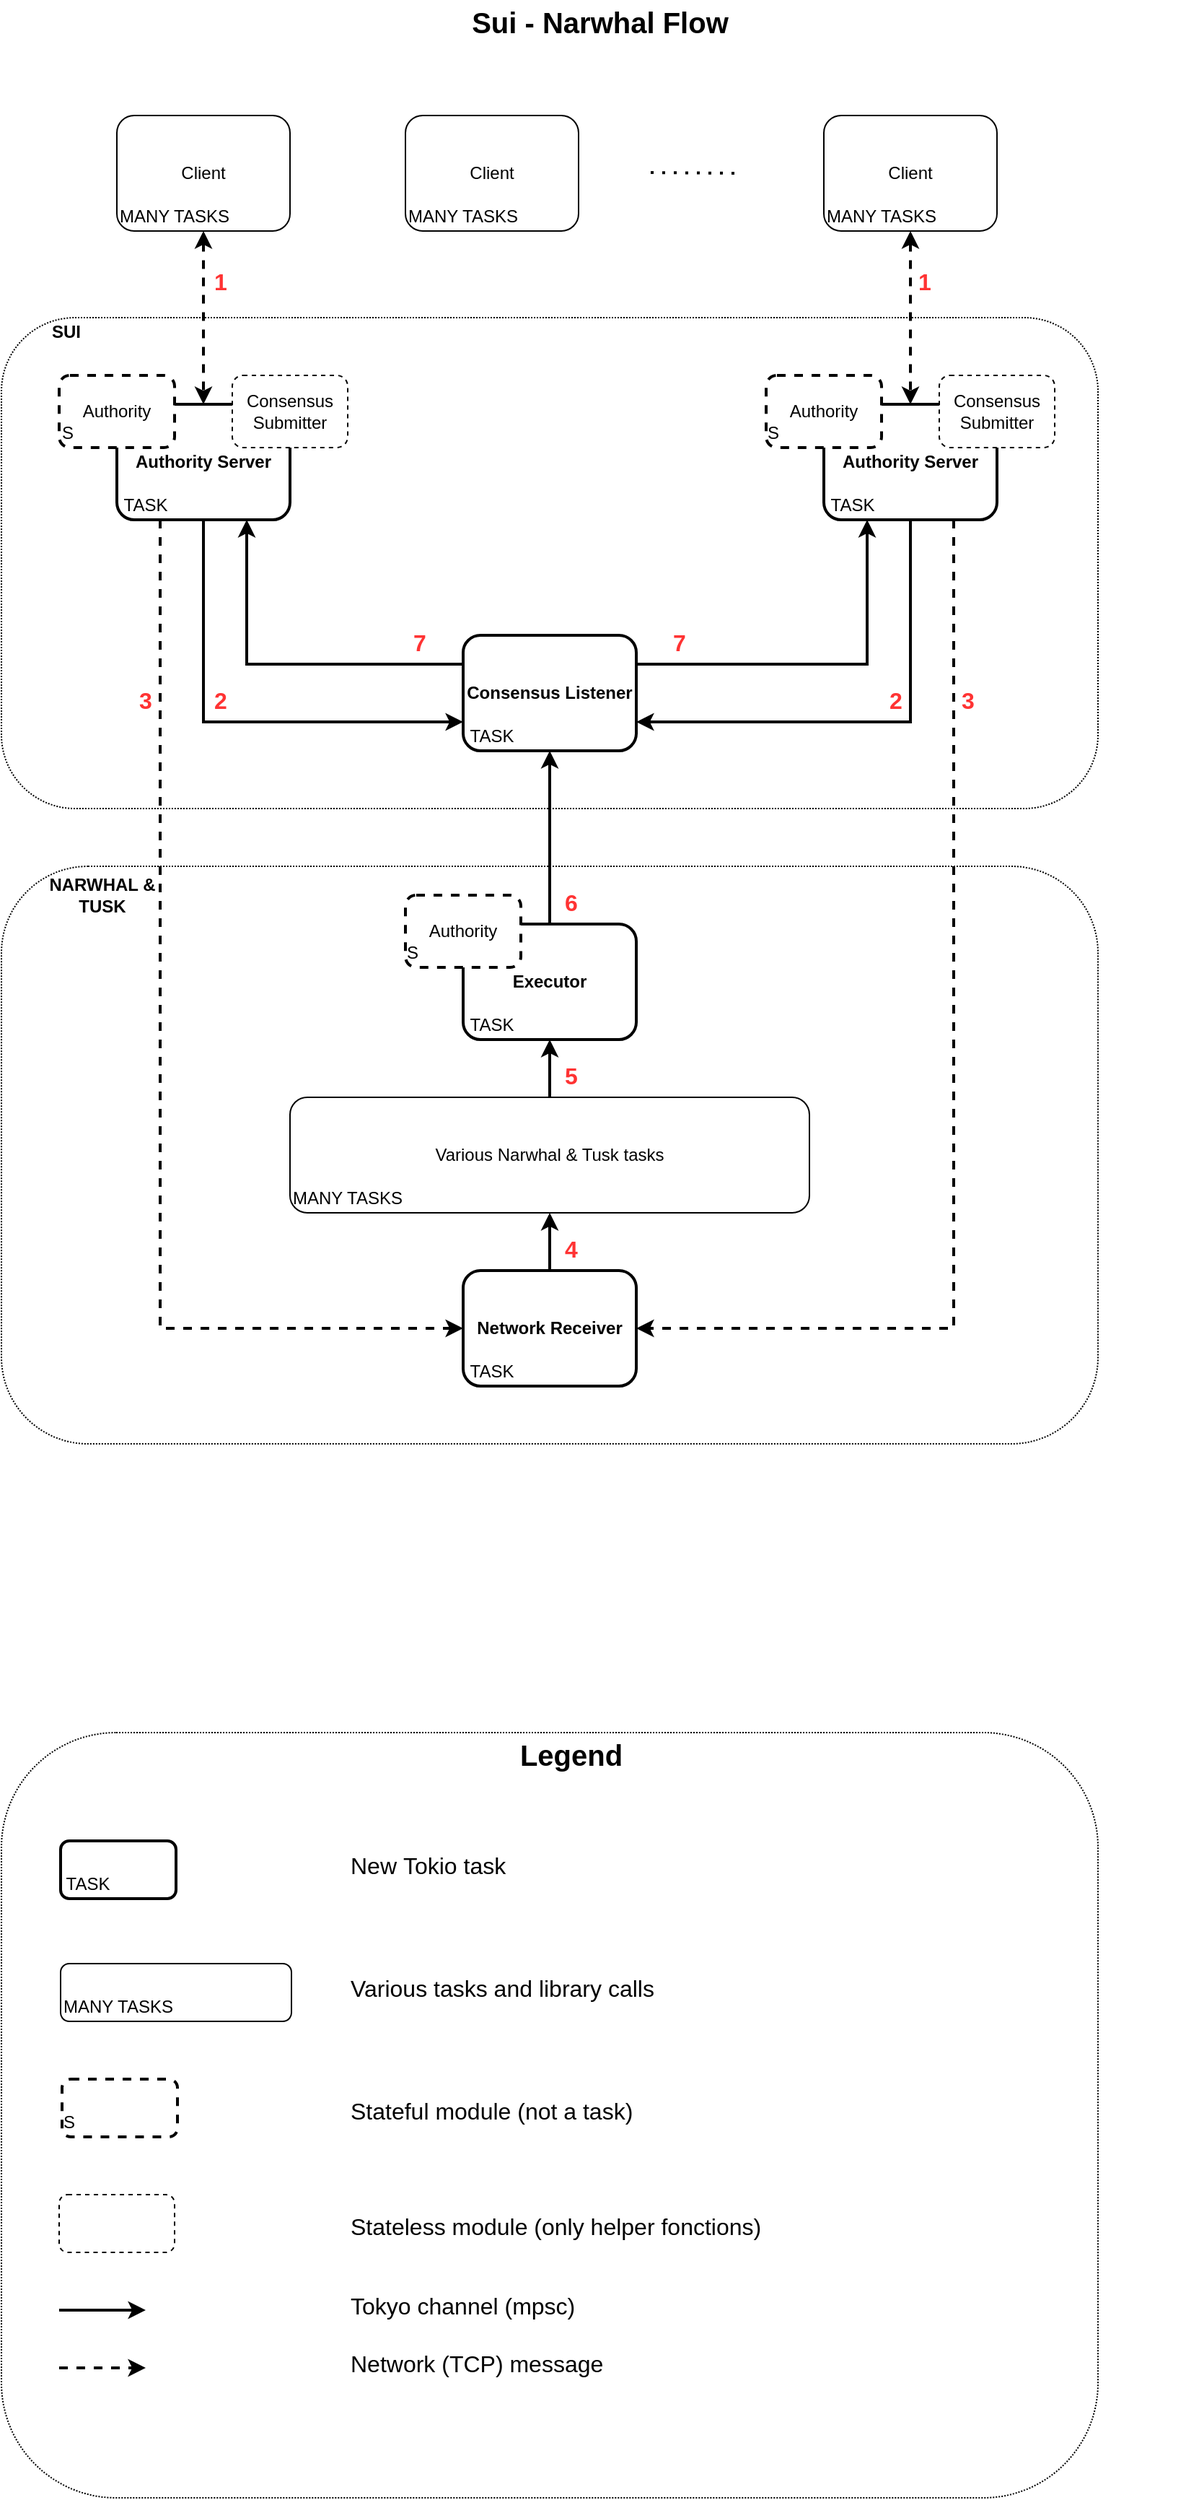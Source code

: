<mxfile version="17.4.6" type="github">
  <diagram id="L2SK0uQaAGNeQGBNTiRo" name="Page-2">
    <mxGraphModel dx="1018" dy="690" grid="1" gridSize="10" guides="1" tooltips="1" connect="1" arrows="1" fold="1" page="1" pageScale="1" pageWidth="827" pageHeight="1169" math="0" shadow="0">
      <root>
        <mxCell id="0" />
        <mxCell id="1" parent="0" />
        <mxCell id="Vzf0bFvHGZOXKSg2eV3B-20" value="" style="rounded=1;whiteSpace=wrap;html=1;gradientColor=#ffffff;fillColor=none;dashed=1;dashPattern=1 1;" vertex="1" parent="1">
          <mxGeometry y="1200" width="760" height="530" as="geometry" />
        </mxCell>
        <mxCell id="fSqpurhcNtswBTzS94q3-21" value="" style="rounded=1;whiteSpace=wrap;html=1;gradientColor=#ffffff;fillColor=none;dashed=1;dashPattern=1 1;" vertex="1" parent="1">
          <mxGeometry y="220" width="760" height="340" as="geometry" />
        </mxCell>
        <mxCell id="fSqpurhcNtswBTzS94q3-22" value="" style="rounded=1;whiteSpace=wrap;html=1;gradientColor=#ffffff;fillColor=none;dashed=1;dashPattern=1 1;" vertex="1" parent="1">
          <mxGeometry y="600" width="760" height="400" as="geometry" />
        </mxCell>
        <mxCell id="fSqpurhcNtswBTzS94q3-25" style="edgeStyle=orthogonalEdgeStyle;rounded=0;orthogonalLoop=1;jettySize=auto;html=1;dashed=1;startArrow=classic;startFill=1;endArrow=classic;endFill=1;strokeWidth=2;" edge="1" parent="1" source="MR7aaoXM5xhT7-_gbcLE-2" target="MR7aaoXM5xhT7-_gbcLE-3">
          <mxGeometry relative="1" as="geometry" />
        </mxCell>
        <mxCell id="MR7aaoXM5xhT7-_gbcLE-2" value="Client" style="rounded=1;whiteSpace=wrap;html=1;" vertex="1" parent="1">
          <mxGeometry x="80" y="80" width="120" height="80" as="geometry" />
        </mxCell>
        <mxCell id="7UXf6jQwzLok7nIve2nO-2" style="edgeStyle=orthogonalEdgeStyle;rounded=0;orthogonalLoop=1;jettySize=auto;html=1;entryX=0;entryY=0.75;entryDx=0;entryDy=0;startArrow=none;startFill=0;endArrow=classic;endFill=1;exitX=0.5;exitY=1;exitDx=0;exitDy=0;strokeWidth=2;" edge="1" parent="1" source="MR7aaoXM5xhT7-_gbcLE-3" target="7UXf6jQwzLok7nIve2nO-1">
          <mxGeometry relative="1" as="geometry">
            <Array as="points">
              <mxPoint x="140" y="500" />
            </Array>
          </mxGeometry>
        </mxCell>
        <mxCell id="fPHN1wPaaNPmtITcAFQ9-8" style="edgeStyle=orthogonalEdgeStyle;rounded=0;orthogonalLoop=1;jettySize=auto;html=1;exitX=0.25;exitY=1;exitDx=0;exitDy=0;startArrow=none;startFill=0;endArrow=classic;endFill=1;entryX=0;entryY=0.5;entryDx=0;entryDy=0;dashed=1;strokeWidth=2;" edge="1" parent="1" source="MR7aaoXM5xhT7-_gbcLE-3" target="fPHN1wPaaNPmtITcAFQ9-2">
          <mxGeometry relative="1" as="geometry">
            <mxPoint x="140" y="640" as="targetPoint" />
            <Array as="points" />
          </mxGeometry>
        </mxCell>
        <mxCell id="MR7aaoXM5xhT7-_gbcLE-3" value="&lt;b&gt;Authority Server&lt;/b&gt;" style="rounded=1;whiteSpace=wrap;html=1;gradientColor=#ffffff;strokeWidth=2;" vertex="1" parent="1">
          <mxGeometry x="80" y="280" width="120" height="80" as="geometry" />
        </mxCell>
        <mxCell id="MR7aaoXM5xhT7-_gbcLE-4" value="Authority" style="rounded=1;whiteSpace=wrap;html=1;dashed=1;strokeWidth=2;" vertex="1" parent="1">
          <mxGeometry x="40" y="260" width="80" height="50" as="geometry" />
        </mxCell>
        <mxCell id="MR7aaoXM5xhT7-_gbcLE-5" value="Consensus Submitter" style="rounded=1;whiteSpace=wrap;html=1;dashed=1;strokeWidth=1;" vertex="1" parent="1">
          <mxGeometry x="160" y="260" width="80" height="50" as="geometry" />
        </mxCell>
        <mxCell id="fSqpurhcNtswBTzS94q3-26" style="edgeStyle=orthogonalEdgeStyle;rounded=0;orthogonalLoop=1;jettySize=auto;html=1;entryX=0.5;entryY=0;entryDx=0;entryDy=0;dashed=1;startArrow=classic;startFill=1;endArrow=classic;endFill=1;exitX=0.75;exitY=1;exitDx=0;exitDy=0;strokeWidth=2;" edge="1" parent="1" source="Vzf0bFvHGZOXKSg2eV3B-4" target="5gFA1R9Ff2cXBfDd206A-6">
          <mxGeometry relative="1" as="geometry">
            <mxPoint x="700" y="160" as="sourcePoint" />
          </mxGeometry>
        </mxCell>
        <mxCell id="7UXf6jQwzLok7nIve2nO-3" style="edgeStyle=orthogonalEdgeStyle;rounded=0;orthogonalLoop=1;jettySize=auto;html=1;entryX=1;entryY=0.75;entryDx=0;entryDy=0;startArrow=none;startFill=0;endArrow=classic;endFill=1;exitX=0.5;exitY=1;exitDx=0;exitDy=0;strokeWidth=2;" edge="1" parent="1" source="5gFA1R9Ff2cXBfDd206A-6" target="7UXf6jQwzLok7nIve2nO-1">
          <mxGeometry relative="1" as="geometry">
            <Array as="points">
              <mxPoint x="630" y="500" />
            </Array>
          </mxGeometry>
        </mxCell>
        <mxCell id="fPHN1wPaaNPmtITcAFQ9-10" style="edgeStyle=orthogonalEdgeStyle;rounded=0;orthogonalLoop=1;jettySize=auto;html=1;entryX=1;entryY=0.5;entryDx=0;entryDy=0;startArrow=none;startFill=0;endArrow=classic;endFill=1;exitX=0.75;exitY=1;exitDx=0;exitDy=0;dashed=1;strokeWidth=2;" edge="1" parent="1" source="5gFA1R9Ff2cXBfDd206A-6" target="fPHN1wPaaNPmtITcAFQ9-2">
          <mxGeometry relative="1" as="geometry">
            <Array as="points">
              <mxPoint x="660" y="920" />
            </Array>
          </mxGeometry>
        </mxCell>
        <mxCell id="5gFA1R9Ff2cXBfDd206A-6" value="&lt;b&gt;Authority Server&lt;/b&gt;" style="rounded=1;whiteSpace=wrap;html=1;gradientColor=#ffffff;strokeWidth=2;" vertex="1" parent="1">
          <mxGeometry x="570" y="280" width="120" height="80" as="geometry" />
        </mxCell>
        <mxCell id="5gFA1R9Ff2cXBfDd206A-7" value="Authority" style="rounded=1;whiteSpace=wrap;html=1;dashed=1;strokeWidth=2;" vertex="1" parent="1">
          <mxGeometry x="530" y="260" width="80" height="50" as="geometry" />
        </mxCell>
        <mxCell id="5gFA1R9Ff2cXBfDd206A-8" value="Consensus Submitter" style="rounded=1;whiteSpace=wrap;html=1;dashed=1;strokeWidth=1;" vertex="1" parent="1">
          <mxGeometry x="650" y="260" width="80" height="50" as="geometry" />
        </mxCell>
        <mxCell id="5gFA1R9Ff2cXBfDd206A-9" value="" style="endArrow=none;dashed=1;html=1;dashPattern=1 3;strokeWidth=2;rounded=0;" edge="1" parent="1">
          <mxGeometry width="50" height="50" relative="1" as="geometry">
            <mxPoint x="450" y="119.5" as="sourcePoint" />
            <mxPoint x="510" y="120" as="targetPoint" />
          </mxGeometry>
        </mxCell>
        <mxCell id="fSqpurhcNtswBTzS94q3-2" style="edgeStyle=orthogonalEdgeStyle;rounded=0;orthogonalLoop=1;jettySize=auto;html=1;exitX=0;exitY=0.25;exitDx=0;exitDy=0;entryX=0.75;entryY=1;entryDx=0;entryDy=0;startArrow=none;startFill=0;endArrow=classic;endFill=1;strokeWidth=2;" edge="1" parent="1" source="7UXf6jQwzLok7nIve2nO-1" target="MR7aaoXM5xhT7-_gbcLE-3">
          <mxGeometry relative="1" as="geometry" />
        </mxCell>
        <mxCell id="fSqpurhcNtswBTzS94q3-3" style="edgeStyle=orthogonalEdgeStyle;rounded=0;orthogonalLoop=1;jettySize=auto;html=1;exitX=1;exitY=0.25;exitDx=0;exitDy=0;entryX=0.25;entryY=1;entryDx=0;entryDy=0;startArrow=none;startFill=0;endArrow=classic;endFill=1;strokeWidth=2;" edge="1" parent="1" source="7UXf6jQwzLok7nIve2nO-1" target="5gFA1R9Ff2cXBfDd206A-6">
          <mxGeometry relative="1" as="geometry" />
        </mxCell>
        <mxCell id="7UXf6jQwzLok7nIve2nO-1" value="&lt;b&gt;Consensus Listener&lt;/b&gt;" style="rounded=1;whiteSpace=wrap;html=1;gradientColor=#ffffff;strokeWidth=2;" vertex="1" parent="1">
          <mxGeometry x="320" y="440" width="120" height="80" as="geometry" />
        </mxCell>
        <mxCell id="fSqpurhcNtswBTzS94q3-5" style="edgeStyle=orthogonalEdgeStyle;rounded=0;orthogonalLoop=1;jettySize=auto;html=1;entryX=0.5;entryY=1;entryDx=0;entryDy=0;startArrow=none;startFill=0;endArrow=classic;endFill=1;strokeWidth=2;" edge="1" parent="1" source="fPHN1wPaaNPmtITcAFQ9-2" target="fPHN1wPaaNPmtITcAFQ9-4">
          <mxGeometry relative="1" as="geometry" />
        </mxCell>
        <mxCell id="fPHN1wPaaNPmtITcAFQ9-2" value="&lt;b&gt;Network Receiver&lt;/b&gt;" style="rounded=1;whiteSpace=wrap;html=1;strokeWidth=2;" vertex="1" parent="1">
          <mxGeometry x="320" y="880" width="120" height="80" as="geometry" />
        </mxCell>
        <mxCell id="fSqpurhcNtswBTzS94q3-7" style="edgeStyle=orthogonalEdgeStyle;rounded=0;orthogonalLoop=1;jettySize=auto;html=1;entryX=0.5;entryY=1;entryDx=0;entryDy=0;startArrow=none;startFill=0;endArrow=classic;endFill=1;strokeWidth=2;" edge="1" parent="1" source="fPHN1wPaaNPmtITcAFQ9-3" target="7UXf6jQwzLok7nIve2nO-1">
          <mxGeometry relative="1" as="geometry" />
        </mxCell>
        <mxCell id="fPHN1wPaaNPmtITcAFQ9-3" value="&lt;b&gt;Executor&lt;/b&gt;" style="rounded=1;whiteSpace=wrap;html=1;strokeWidth=2;" vertex="1" parent="1">
          <mxGeometry x="320" y="640" width="120" height="80" as="geometry" />
        </mxCell>
        <mxCell id="fSqpurhcNtswBTzS94q3-6" style="edgeStyle=orthogonalEdgeStyle;rounded=0;orthogonalLoop=1;jettySize=auto;html=1;entryX=0.5;entryY=1;entryDx=0;entryDy=0;startArrow=none;startFill=0;endArrow=classic;endFill=1;strokeWidth=2;" edge="1" parent="1" source="fPHN1wPaaNPmtITcAFQ9-4" target="fPHN1wPaaNPmtITcAFQ9-3">
          <mxGeometry relative="1" as="geometry" />
        </mxCell>
        <mxCell id="fPHN1wPaaNPmtITcAFQ9-4" value="Various Narwhal &amp;amp; Tusk tasks" style="rounded=1;whiteSpace=wrap;html=1;" vertex="1" parent="1">
          <mxGeometry x="200" y="760" width="360" height="80" as="geometry" />
        </mxCell>
        <mxCell id="fPHN1wPaaNPmtITcAFQ9-7" value="TASK" style="text;html=1;strokeColor=none;fillColor=none;align=center;verticalAlign=middle;whiteSpace=wrap;rounded=0;dashed=1;dashPattern=1 1;" vertex="1" parent="1">
          <mxGeometry x="320" y="940" width="40" height="20" as="geometry" />
        </mxCell>
        <mxCell id="fSqpurhcNtswBTzS94q3-8" value="TASK" style="text;html=1;strokeColor=none;fillColor=none;align=center;verticalAlign=middle;whiteSpace=wrap;rounded=0;dashed=1;dashPattern=1 1;" vertex="1" parent="1">
          <mxGeometry x="320" y="700" width="40" height="20" as="geometry" />
        </mxCell>
        <mxCell id="fSqpurhcNtswBTzS94q3-9" value="TASK" style="text;html=1;strokeColor=none;fillColor=none;align=center;verticalAlign=middle;whiteSpace=wrap;rounded=0;dashed=1;dashPattern=1 1;" vertex="1" parent="1">
          <mxGeometry x="80" y="340" width="40" height="20" as="geometry" />
        </mxCell>
        <mxCell id="fSqpurhcNtswBTzS94q3-10" value="TASK" style="text;html=1;strokeColor=none;fillColor=none;align=center;verticalAlign=middle;whiteSpace=wrap;rounded=0;dashed=1;dashPattern=1 1;" vertex="1" parent="1">
          <mxGeometry x="320" y="500" width="40" height="20" as="geometry" />
        </mxCell>
        <mxCell id="fSqpurhcNtswBTzS94q3-11" value="TASK" style="text;html=1;strokeColor=none;fillColor=none;align=center;verticalAlign=middle;whiteSpace=wrap;rounded=0;dashed=1;dashPattern=1 1;" vertex="1" parent="1">
          <mxGeometry x="570" y="340" width="40" height="20" as="geometry" />
        </mxCell>
        <mxCell id="fSqpurhcNtswBTzS94q3-12" value="Authority" style="rounded=1;whiteSpace=wrap;html=1;dashed=1;strokeWidth=2;" vertex="1" parent="1">
          <mxGeometry x="280" y="620" width="80" height="50" as="geometry" />
        </mxCell>
        <mxCell id="fSqpurhcNtswBTzS94q3-15" value="MANY TASKS" style="text;html=1;strokeColor=none;fillColor=none;align=center;verticalAlign=middle;whiteSpace=wrap;rounded=0;dashed=1;dashPattern=1 1;" vertex="1" parent="1">
          <mxGeometry x="200" y="820" width="80" height="20" as="geometry" />
        </mxCell>
        <mxCell id="fSqpurhcNtswBTzS94q3-19" value="MANY TASKS" style="text;html=1;strokeColor=none;fillColor=none;align=center;verticalAlign=middle;whiteSpace=wrap;rounded=0;dashed=1;dashPattern=1 1;" vertex="1" parent="1">
          <mxGeometry x="80" y="140" width="80" height="20" as="geometry" />
        </mxCell>
        <mxCell id="fSqpurhcNtswBTzS94q3-23" value="&lt;b&gt;SUI&lt;/b&gt;" style="text;html=1;strokeColor=none;fillColor=none;align=center;verticalAlign=middle;whiteSpace=wrap;rounded=0;dashed=1;dashPattern=1 1;" vertex="1" parent="1">
          <mxGeometry x="30" y="220" width="30" height="20" as="geometry" />
        </mxCell>
        <mxCell id="fSqpurhcNtswBTzS94q3-24" value="&lt;b&gt;NARWHAL &amp;amp; TUSK&lt;/b&gt;" style="text;html=1;strokeColor=none;fillColor=none;align=center;verticalAlign=middle;whiteSpace=wrap;rounded=0;dashed=1;dashPattern=1 1;" vertex="1" parent="1">
          <mxGeometry x="30" y="610" width="80" height="20" as="geometry" />
        </mxCell>
        <mxCell id="Vzf0bFvHGZOXKSg2eV3B-1" value="Client" style="rounded=1;whiteSpace=wrap;html=1;" vertex="1" parent="1">
          <mxGeometry x="280" y="80" width="120" height="80" as="geometry" />
        </mxCell>
        <mxCell id="Vzf0bFvHGZOXKSg2eV3B-2" value="MANY TASKS" style="text;html=1;strokeColor=none;fillColor=none;align=center;verticalAlign=middle;whiteSpace=wrap;rounded=0;dashed=1;dashPattern=1 1;" vertex="1" parent="1">
          <mxGeometry x="280" y="140" width="80" height="20" as="geometry" />
        </mxCell>
        <mxCell id="Vzf0bFvHGZOXKSg2eV3B-3" value="Client" style="rounded=1;whiteSpace=wrap;html=1;" vertex="1" parent="1">
          <mxGeometry x="570" y="80" width="120" height="80" as="geometry" />
        </mxCell>
        <mxCell id="Vzf0bFvHGZOXKSg2eV3B-4" value="MANY TASKS" style="text;html=1;strokeColor=none;fillColor=none;align=center;verticalAlign=middle;whiteSpace=wrap;rounded=0;dashed=1;dashPattern=1 1;" vertex="1" parent="1">
          <mxGeometry x="570" y="140" width="80" height="20" as="geometry" />
        </mxCell>
        <mxCell id="Vzf0bFvHGZOXKSg2eV3B-5" value="&lt;b style=&quot;font-size: 20px;&quot;&gt;Legend&lt;/b&gt;" style="text;html=1;strokeColor=none;fillColor=none;align=center;verticalAlign=middle;whiteSpace=wrap;rounded=0;dashed=1;dashPattern=1 1;fontSize=20;" vertex="1" parent="1">
          <mxGeometry x="350" y="1200" width="90" height="30" as="geometry" />
        </mxCell>
        <mxCell id="Vzf0bFvHGZOXKSg2eV3B-6" value="" style="rounded=1;whiteSpace=wrap;html=1;strokeWidth=2;" vertex="1" parent="1">
          <mxGeometry x="41" y="1275" width="80" height="40" as="geometry" />
        </mxCell>
        <mxCell id="Vzf0bFvHGZOXKSg2eV3B-7" value="TASK" style="text;html=1;strokeColor=none;fillColor=none;align=center;verticalAlign=middle;whiteSpace=wrap;rounded=0;dashed=1;dashPattern=1 1;" vertex="1" parent="1">
          <mxGeometry x="40" y="1295" width="40" height="20" as="geometry" />
        </mxCell>
        <mxCell id="Vzf0bFvHGZOXKSg2eV3B-8" value="" style="rounded=1;whiteSpace=wrap;html=1;" vertex="1" parent="1">
          <mxGeometry x="41" y="1360" width="160" height="40" as="geometry" />
        </mxCell>
        <mxCell id="Vzf0bFvHGZOXKSg2eV3B-9" value="MANY TASKS" style="text;html=1;strokeColor=none;fillColor=none;align=center;verticalAlign=middle;whiteSpace=wrap;rounded=0;dashed=1;dashPattern=1 1;" vertex="1" parent="1">
          <mxGeometry x="41" y="1380" width="80" height="20" as="geometry" />
        </mxCell>
        <mxCell id="Vzf0bFvHGZOXKSg2eV3B-10" value="" style="endArrow=classic;html=1;rounded=0;dashed=1;strokeWidth=2;" edge="1" parent="1">
          <mxGeometry width="50" height="50" relative="1" as="geometry">
            <mxPoint x="40" y="1640" as="sourcePoint" />
            <mxPoint x="100" y="1640" as="targetPoint" />
          </mxGeometry>
        </mxCell>
        <mxCell id="Vzf0bFvHGZOXKSg2eV3B-11" value="" style="endArrow=classic;html=1;rounded=0;strokeWidth=2;" edge="1" parent="1">
          <mxGeometry width="50" height="50" relative="1" as="geometry">
            <mxPoint x="40" y="1600" as="sourcePoint" />
            <mxPoint x="100" y="1600" as="targetPoint" />
          </mxGeometry>
        </mxCell>
        <mxCell id="Vzf0bFvHGZOXKSg2eV3B-12" value="" style="rounded=1;whiteSpace=wrap;html=1;dashed=1;strokeWidth=1;" vertex="1" parent="1">
          <mxGeometry x="40" y="1520" width="80" height="40" as="geometry" />
        </mxCell>
        <mxCell id="Vzf0bFvHGZOXKSg2eV3B-13" value="S" style="text;html=1;strokeColor=none;fillColor=none;align=center;verticalAlign=middle;whiteSpace=wrap;rounded=0;dashed=1;dashPattern=1 1;" vertex="1" parent="1">
          <mxGeometry x="41" y="290" width="10" height="20" as="geometry" />
        </mxCell>
        <mxCell id="Vzf0bFvHGZOXKSg2eV3B-15" value="S" style="text;html=1;strokeColor=none;fillColor=none;align=center;verticalAlign=middle;whiteSpace=wrap;rounded=0;dashed=1;dashPattern=1 1;" vertex="1" parent="1">
          <mxGeometry x="530" y="290" width="10" height="20" as="geometry" />
        </mxCell>
        <mxCell id="Vzf0bFvHGZOXKSg2eV3B-16" value="S" style="text;html=1;strokeColor=none;fillColor=none;align=center;verticalAlign=middle;whiteSpace=wrap;rounded=0;dashed=1;dashPattern=1 1;" vertex="1" parent="1">
          <mxGeometry x="280" y="650" width="10" height="20" as="geometry" />
        </mxCell>
        <mxCell id="Vzf0bFvHGZOXKSg2eV3B-17" value="" style="rounded=1;whiteSpace=wrap;html=1;dashed=1;strokeWidth=2;" vertex="1" parent="1">
          <mxGeometry x="42" y="1440" width="80" height="40" as="geometry" />
        </mxCell>
        <mxCell id="Vzf0bFvHGZOXKSg2eV3B-18" value="S" style="text;html=1;strokeColor=none;fillColor=none;align=center;verticalAlign=middle;whiteSpace=wrap;rounded=0;dashed=1;dashPattern=1 1;" vertex="1" parent="1">
          <mxGeometry x="42" y="1460" width="10" height="20" as="geometry" />
        </mxCell>
        <mxCell id="Vzf0bFvHGZOXKSg2eV3B-22" value="&lt;font size=&quot;3&quot;&gt;New&amp;nbsp;Tokio&amp;nbsp;task&lt;/font&gt;" style="text;html=1;strokeColor=none;fillColor=none;align=left;verticalAlign=middle;whiteSpace=wrap;rounded=0;dashed=1;dashPattern=1 1;fontSize=20;" vertex="1" parent="1">
          <mxGeometry x="240" y="1275" width="220" height="30" as="geometry" />
        </mxCell>
        <mxCell id="Vzf0bFvHGZOXKSg2eV3B-24" value="&lt;font size=&quot;3&quot;&gt;Various tasks and&amp;nbsp;library calls&lt;/font&gt;" style="text;html=1;strokeColor=none;fillColor=none;align=left;verticalAlign=middle;whiteSpace=wrap;rounded=0;dashed=1;dashPattern=1 1;fontSize=20;" vertex="1" parent="1">
          <mxGeometry x="240" y="1360" width="230" height="30" as="geometry" />
        </mxCell>
        <mxCell id="Vzf0bFvHGZOXKSg2eV3B-28" value="&lt;font size=&quot;3&quot;&gt;Stateful module (not a task)&lt;/font&gt;" style="text;html=1;strokeColor=none;fillColor=none;align=left;verticalAlign=middle;whiteSpace=wrap;rounded=0;dashed=1;dashPattern=1 1;fontSize=20;" vertex="1" parent="1">
          <mxGeometry x="240" y="1445" width="230" height="30" as="geometry" />
        </mxCell>
        <mxCell id="Vzf0bFvHGZOXKSg2eV3B-30" value="&lt;font size=&quot;3&quot;&gt;Stateless module (only helper fonctions)&lt;/font&gt;" style="text;html=1;strokeColor=none;fillColor=none;align=left;verticalAlign=middle;whiteSpace=wrap;rounded=0;dashed=1;dashPattern=1 1;fontSize=20;" vertex="1" parent="1">
          <mxGeometry x="240" y="1525" width="290" height="30" as="geometry" />
        </mxCell>
        <mxCell id="Vzf0bFvHGZOXKSg2eV3B-31" value="&lt;font size=&quot;3&quot;&gt;Tokyo&amp;nbsp;channel (mpsc)&lt;/font&gt;" style="text;html=1;strokeColor=none;fillColor=none;align=left;verticalAlign=middle;whiteSpace=wrap;rounded=0;dashed=1;dashPattern=1 1;fontSize=20;" vertex="1" parent="1">
          <mxGeometry x="240" y="1580" width="290" height="30" as="geometry" />
        </mxCell>
        <mxCell id="Vzf0bFvHGZOXKSg2eV3B-32" value="&lt;font size=&quot;3&quot;&gt;Network (TCP) message&lt;/font&gt;" style="text;html=1;strokeColor=none;fillColor=none;align=left;verticalAlign=middle;whiteSpace=wrap;rounded=0;dashed=1;dashPattern=1 1;fontSize=20;" vertex="1" parent="1">
          <mxGeometry x="240" y="1620" width="290" height="30" as="geometry" />
        </mxCell>
        <mxCell id="Vzf0bFvHGZOXKSg2eV3B-33" value="&lt;b style=&quot;font-size: 20px&quot;&gt;Sui - Narwhal Flow&lt;/b&gt;" style="text;html=1;strokeColor=none;fillColor=none;align=center;verticalAlign=middle;whiteSpace=wrap;rounded=0;dashed=1;dashPattern=1 1;fontSize=20;" vertex="1" parent="1">
          <mxGeometry x="10" width="810" height="30" as="geometry" />
        </mxCell>
        <mxCell id="Vzf0bFvHGZOXKSg2eV3B-34" value="&lt;font color=&quot;#ff3333&quot;&gt;&lt;b&gt;1&lt;/b&gt;&lt;/font&gt;" style="text;html=1;strokeColor=none;fillColor=none;align=center;verticalAlign=middle;whiteSpace=wrap;rounded=0;dashed=1;dashPattern=1 1;fontSize=16;" vertex="1" parent="1">
          <mxGeometry x="122" y="180" width="60" height="30" as="geometry" />
        </mxCell>
        <mxCell id="Vzf0bFvHGZOXKSg2eV3B-36" value="&lt;font color=&quot;#ff3333&quot;&gt;&lt;b&gt;1&lt;/b&gt;&lt;/font&gt;" style="text;html=1;strokeColor=none;fillColor=none;align=center;verticalAlign=middle;whiteSpace=wrap;rounded=0;dashed=1;dashPattern=1 1;fontSize=16;" vertex="1" parent="1">
          <mxGeometry x="610" y="180" width="60" height="30" as="geometry" />
        </mxCell>
        <mxCell id="Vzf0bFvHGZOXKSg2eV3B-37" value="&lt;font color=&quot;#ff3333&quot;&gt;&lt;b&gt;2&lt;/b&gt;&lt;/font&gt;" style="text;html=1;strokeColor=none;fillColor=none;align=center;verticalAlign=middle;whiteSpace=wrap;rounded=0;dashed=1;dashPattern=1 1;fontSize=16;" vertex="1" parent="1">
          <mxGeometry x="122" y="470" width="60" height="30" as="geometry" />
        </mxCell>
        <mxCell id="Vzf0bFvHGZOXKSg2eV3B-38" value="&lt;font color=&quot;#ff3333&quot;&gt;&lt;b&gt;2&lt;/b&gt;&lt;/font&gt;" style="text;html=1;strokeColor=none;fillColor=none;align=center;verticalAlign=middle;whiteSpace=wrap;rounded=0;dashed=1;dashPattern=1 1;fontSize=16;" vertex="1" parent="1">
          <mxGeometry x="590" y="470" width="60" height="30" as="geometry" />
        </mxCell>
        <mxCell id="Vzf0bFvHGZOXKSg2eV3B-40" value="&lt;font color=&quot;#ff3333&quot;&gt;&lt;b&gt;3&lt;/b&gt;&lt;/font&gt;" style="text;html=1;strokeColor=none;fillColor=none;align=center;verticalAlign=middle;whiteSpace=wrap;rounded=0;dashed=1;dashPattern=1 1;fontSize=16;" vertex="1" parent="1">
          <mxGeometry x="70" y="470" width="60" height="30" as="geometry" />
        </mxCell>
        <mxCell id="Vzf0bFvHGZOXKSg2eV3B-41" value="&lt;font color=&quot;#ff3333&quot;&gt;&lt;b&gt;3&lt;/b&gt;&lt;/font&gt;" style="text;html=1;strokeColor=none;fillColor=none;align=center;verticalAlign=middle;whiteSpace=wrap;rounded=0;dashed=1;dashPattern=1 1;fontSize=16;" vertex="1" parent="1">
          <mxGeometry x="640" y="470" width="60" height="30" as="geometry" />
        </mxCell>
        <mxCell id="Vzf0bFvHGZOXKSg2eV3B-42" value="&lt;font color=&quot;#ff3333&quot;&gt;&lt;b&gt;4&lt;/b&gt;&lt;/font&gt;" style="text;html=1;strokeColor=none;fillColor=none;align=center;verticalAlign=middle;whiteSpace=wrap;rounded=0;dashed=1;dashPattern=1 1;fontSize=16;" vertex="1" parent="1">
          <mxGeometry x="365" y="850" width="60" height="30" as="geometry" />
        </mxCell>
        <mxCell id="Vzf0bFvHGZOXKSg2eV3B-43" value="&lt;font color=&quot;#ff3333&quot;&gt;&lt;b&gt;5&lt;/b&gt;&lt;/font&gt;" style="text;html=1;strokeColor=none;fillColor=none;align=center;verticalAlign=middle;whiteSpace=wrap;rounded=0;dashed=1;dashPattern=1 1;fontSize=16;" vertex="1" parent="1">
          <mxGeometry x="365" y="730" width="60" height="30" as="geometry" />
        </mxCell>
        <mxCell id="Vzf0bFvHGZOXKSg2eV3B-44" value="&lt;font color=&quot;#ff3333&quot;&gt;&lt;b&gt;6&lt;/b&gt;&lt;/font&gt;" style="text;html=1;strokeColor=none;fillColor=none;align=center;verticalAlign=middle;whiteSpace=wrap;rounded=0;dashed=1;dashPattern=1 1;fontSize=16;" vertex="1" parent="1">
          <mxGeometry x="365" y="610" width="60" height="30" as="geometry" />
        </mxCell>
        <mxCell id="Vzf0bFvHGZOXKSg2eV3B-46" value="&lt;font color=&quot;#ff3333&quot;&gt;&lt;b&gt;7&lt;/b&gt;&lt;/font&gt;" style="text;html=1;strokeColor=none;fillColor=none;align=center;verticalAlign=middle;whiteSpace=wrap;rounded=0;dashed=1;dashPattern=1 1;fontSize=16;" vertex="1" parent="1">
          <mxGeometry x="260" y="430" width="60" height="30" as="geometry" />
        </mxCell>
        <mxCell id="Vzf0bFvHGZOXKSg2eV3B-47" value="&lt;font color=&quot;#ff3333&quot;&gt;&lt;b&gt;7&lt;/b&gt;&lt;/font&gt;" style="text;html=1;strokeColor=none;fillColor=none;align=center;verticalAlign=middle;whiteSpace=wrap;rounded=0;dashed=1;dashPattern=1 1;fontSize=16;" vertex="1" parent="1">
          <mxGeometry x="440" y="430" width="60" height="30" as="geometry" />
        </mxCell>
      </root>
    </mxGraphModel>
  </diagram>
</mxfile>
